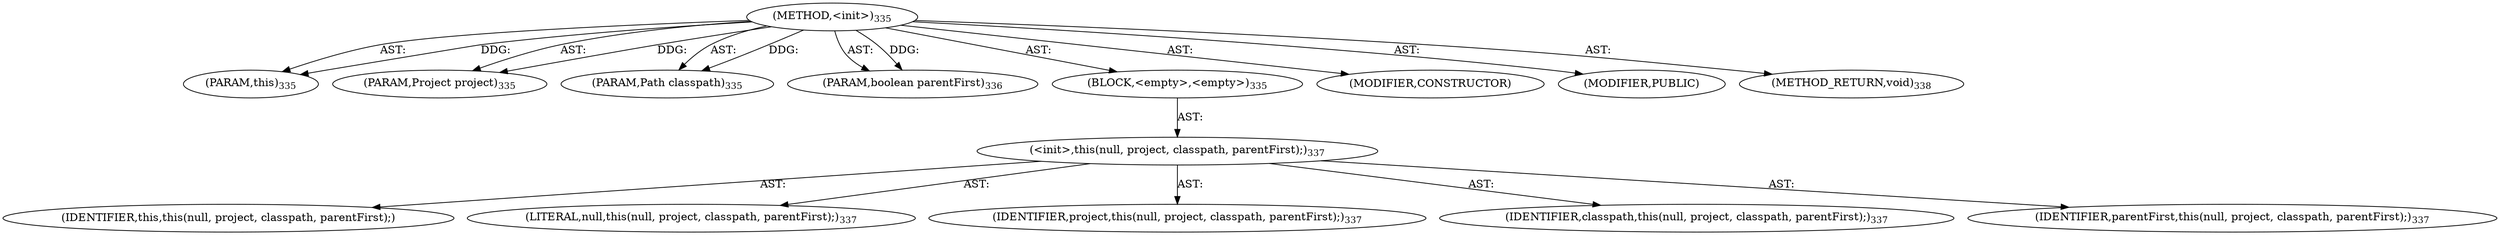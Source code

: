 digraph "&lt;init&gt;" {  
"111669149703" [label = <(METHOD,&lt;init&gt;)<SUB>335</SUB>> ]
"115964117021" [label = <(PARAM,this)<SUB>335</SUB>> ]
"115964117025" [label = <(PARAM,Project project)<SUB>335</SUB>> ]
"115964117026" [label = <(PARAM,Path classpath)<SUB>335</SUB>> ]
"115964117027" [label = <(PARAM,boolean parentFirst)<SUB>336</SUB>> ]
"25769803787" [label = <(BLOCK,&lt;empty&gt;,&lt;empty&gt;)<SUB>335</SUB>> ]
"30064771073" [label = <(&lt;init&gt;,this(null, project, classpath, parentFirst);)<SUB>337</SUB>> ]
"68719476814" [label = <(IDENTIFIER,this,this(null, project, classpath, parentFirst);)> ]
"90194313216" [label = <(LITERAL,null,this(null, project, classpath, parentFirst);)<SUB>337</SUB>> ]
"68719476819" [label = <(IDENTIFIER,project,this(null, project, classpath, parentFirst);)<SUB>337</SUB>> ]
"68719476820" [label = <(IDENTIFIER,classpath,this(null, project, classpath, parentFirst);)<SUB>337</SUB>> ]
"68719476821" [label = <(IDENTIFIER,parentFirst,this(null, project, classpath, parentFirst);)<SUB>337</SUB>> ]
"133143986211" [label = <(MODIFIER,CONSTRUCTOR)> ]
"133143986212" [label = <(MODIFIER,PUBLIC)> ]
"128849018887" [label = <(METHOD_RETURN,void)<SUB>338</SUB>> ]
  "111669149703" -> "115964117021"  [ label = "AST: "] 
  "111669149703" -> "115964117025"  [ label = "AST: "] 
  "111669149703" -> "115964117026"  [ label = "AST: "] 
  "111669149703" -> "115964117027"  [ label = "AST: "] 
  "111669149703" -> "25769803787"  [ label = "AST: "] 
  "111669149703" -> "133143986211"  [ label = "AST: "] 
  "111669149703" -> "133143986212"  [ label = "AST: "] 
  "111669149703" -> "128849018887"  [ label = "AST: "] 
  "25769803787" -> "30064771073"  [ label = "AST: "] 
  "30064771073" -> "68719476814"  [ label = "AST: "] 
  "30064771073" -> "90194313216"  [ label = "AST: "] 
  "30064771073" -> "68719476819"  [ label = "AST: "] 
  "30064771073" -> "68719476820"  [ label = "AST: "] 
  "30064771073" -> "68719476821"  [ label = "AST: "] 
  "111669149703" -> "115964117021"  [ label = "DDG: "] 
  "111669149703" -> "115964117025"  [ label = "DDG: "] 
  "111669149703" -> "115964117026"  [ label = "DDG: "] 
  "111669149703" -> "115964117027"  [ label = "DDG: "] 
}
